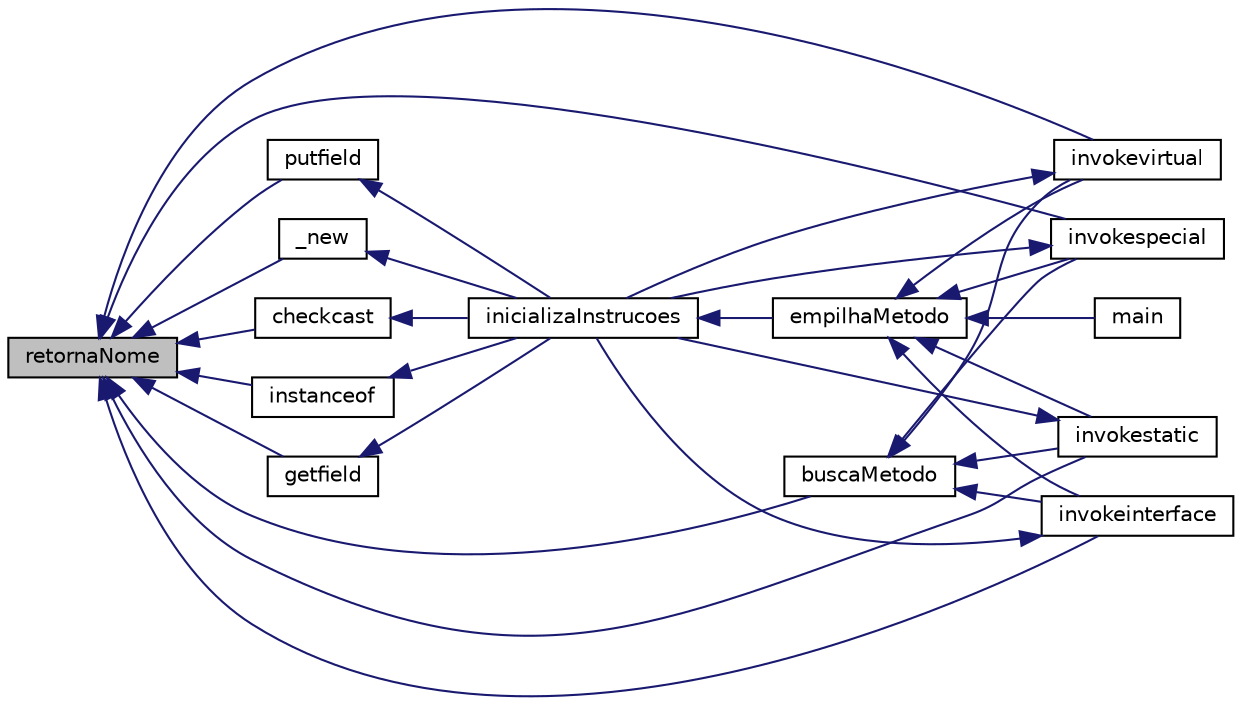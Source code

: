 digraph "retornaNome"
{
 // INTERACTIVE_SVG=YES
  edge [fontname="Helvetica",fontsize="10",labelfontname="Helvetica",labelfontsize="10"];
  node [fontname="Helvetica",fontsize="10",shape=record];
  rankdir="LR";
  Node50 [label="retornaNome",height=0.2,width=0.4,color="black", fillcolor="grey75", style="filled", fontcolor="black"];
  Node50 -> Node51 [dir="back",color="midnightblue",fontsize="10",style="solid",fontname="Helvetica"];
  Node51 [label="getfield",height=0.2,width=0.4,color="black", fillcolor="white", style="filled",URL="$instrucao_8h.html#a840f06b326362c8d7d80b20820618f81"];
  Node51 -> Node52 [dir="back",color="midnightblue",fontsize="10",style="solid",fontname="Helvetica"];
  Node52 [label="inicializaInstrucoes",height=0.2,width=0.4,color="black", fillcolor="white", style="filled",URL="$instrucao_8h.html#a308f4b87fb42ab5a62790c0127003ebe"];
  Node52 -> Node53 [dir="back",color="midnightblue",fontsize="10",style="solid",fontname="Helvetica"];
  Node53 [label="empilhaMetodo",height=0.2,width=0.4,color="black", fillcolor="white", style="filled",URL="$metodo_8h.html#a68acc5b3f2238f62b7d0ee50964183c1"];
  Node53 -> Node54 [dir="back",color="midnightblue",fontsize="10",style="solid",fontname="Helvetica"];
  Node54 [label="invokevirtual",height=0.2,width=0.4,color="black", fillcolor="white", style="filled",URL="$instrucao_8h.html#a78801a57dd7317b58754d741e22607a7"];
  Node54 -> Node52 [dir="back",color="midnightblue",fontsize="10",style="solid",fontname="Helvetica"];
  Node53 -> Node55 [dir="back",color="midnightblue",fontsize="10",style="solid",fontname="Helvetica"];
  Node55 [label="invokespecial",height=0.2,width=0.4,color="black", fillcolor="white", style="filled",URL="$instrucao_8h.html#aea396d65920fd2046b81c2b5742f8fc2"];
  Node55 -> Node52 [dir="back",color="midnightblue",fontsize="10",style="solid",fontname="Helvetica"];
  Node53 -> Node56 [dir="back",color="midnightblue",fontsize="10",style="solid",fontname="Helvetica"];
  Node56 [label="invokestatic",height=0.2,width=0.4,color="black", fillcolor="white", style="filled",URL="$instrucao_8h.html#a99b74fdcaa5d59615718fc49f4cb1bf2"];
  Node56 -> Node52 [dir="back",color="midnightblue",fontsize="10",style="solid",fontname="Helvetica"];
  Node53 -> Node57 [dir="back",color="midnightblue",fontsize="10",style="solid",fontname="Helvetica"];
  Node57 [label="invokeinterface",height=0.2,width=0.4,color="black", fillcolor="white", style="filled",URL="$instrucao_8h.html#a04465c61aa4c123ce79dc562244e7af8"];
  Node57 -> Node52 [dir="back",color="midnightblue",fontsize="10",style="solid",fontname="Helvetica"];
  Node53 -> Node58 [dir="back",color="midnightblue",fontsize="10",style="solid",fontname="Helvetica"];
  Node58 [label="main",height=0.2,width=0.4,color="black", fillcolor="white", style="filled",URL="$main_8c.html#a0ddf1224851353fc92bfbff6f499fa97"];
  Node50 -> Node59 [dir="back",color="midnightblue",fontsize="10",style="solid",fontname="Helvetica"];
  Node59 [label="putfield",height=0.2,width=0.4,color="black", fillcolor="white", style="filled",URL="$instrucao_8h.html#ac99fc237dc3eb223fe72de3a325220f7"];
  Node59 -> Node52 [dir="back",color="midnightblue",fontsize="10",style="solid",fontname="Helvetica"];
  Node50 -> Node54 [dir="back",color="midnightblue",fontsize="10",style="solid",fontname="Helvetica"];
  Node50 -> Node55 [dir="back",color="midnightblue",fontsize="10",style="solid",fontname="Helvetica"];
  Node50 -> Node56 [dir="back",color="midnightblue",fontsize="10",style="solid",fontname="Helvetica"];
  Node50 -> Node57 [dir="back",color="midnightblue",fontsize="10",style="solid",fontname="Helvetica"];
  Node50 -> Node60 [dir="back",color="midnightblue",fontsize="10",style="solid",fontname="Helvetica"];
  Node60 [label="_new",height=0.2,width=0.4,color="black", fillcolor="white", style="filled",URL="$instrucao_8h.html#af21ec92bed0d3e19db5ea4750b3a496f"];
  Node60 -> Node52 [dir="back",color="midnightblue",fontsize="10",style="solid",fontname="Helvetica"];
  Node50 -> Node61 [dir="back",color="midnightblue",fontsize="10",style="solid",fontname="Helvetica"];
  Node61 [label="checkcast",height=0.2,width=0.4,color="black", fillcolor="white", style="filled",URL="$instrucao_8h.html#abbc93f2c04b51d183a67b81ebb14379c"];
  Node61 -> Node52 [dir="back",color="midnightblue",fontsize="10",style="solid",fontname="Helvetica"];
  Node50 -> Node62 [dir="back",color="midnightblue",fontsize="10",style="solid",fontname="Helvetica"];
  Node62 [label="instanceof",height=0.2,width=0.4,color="black", fillcolor="white", style="filled",URL="$instrucao_8h.html#a4c4804ae17465674d489279d4f95da76"];
  Node62 -> Node52 [dir="back",color="midnightblue",fontsize="10",style="solid",fontname="Helvetica"];
  Node50 -> Node63 [dir="back",color="midnightblue",fontsize="10",style="solid",fontname="Helvetica"];
  Node63 [label="buscaMetodo",height=0.2,width=0.4,color="black", fillcolor="white", style="filled",URL="$metodo_8h.html#a1c3da124c7b7666037454410e42188bf"];
  Node63 -> Node54 [dir="back",color="midnightblue",fontsize="10",style="solid",fontname="Helvetica"];
  Node63 -> Node55 [dir="back",color="midnightblue",fontsize="10",style="solid",fontname="Helvetica"];
  Node63 -> Node56 [dir="back",color="midnightblue",fontsize="10",style="solid",fontname="Helvetica"];
  Node63 -> Node57 [dir="back",color="midnightblue",fontsize="10",style="solid",fontname="Helvetica"];
}
